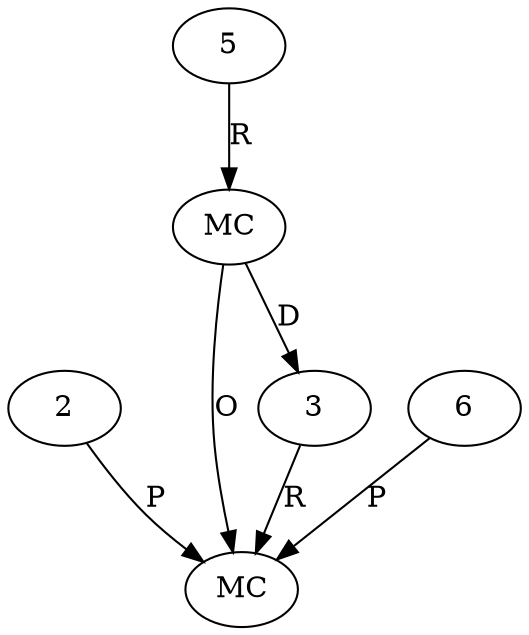 digraph "AUG" {

  1 [ label="MC" s="add()" t="DurationField" l="290" ];
  2 [ t="int" v="1" ];
  3 [ t="DurationField" n="dummy_" ];
  4 [ label="MC" s="hours()" t="Chronology" l="290" ];
  5 [ t="ISOChronology" n="dummy_" ];
  6 [ t="int" v="1" ];
  3 -> 1 [ label="R" ];
  2 -> 1 [ label="P" ];
  4 -> 1 [ label="O" ];
  6 -> 1 [ label="P" ];
  4 -> 3 [ label="D" ];
  5 -> 4 [ label="R" ];
}
